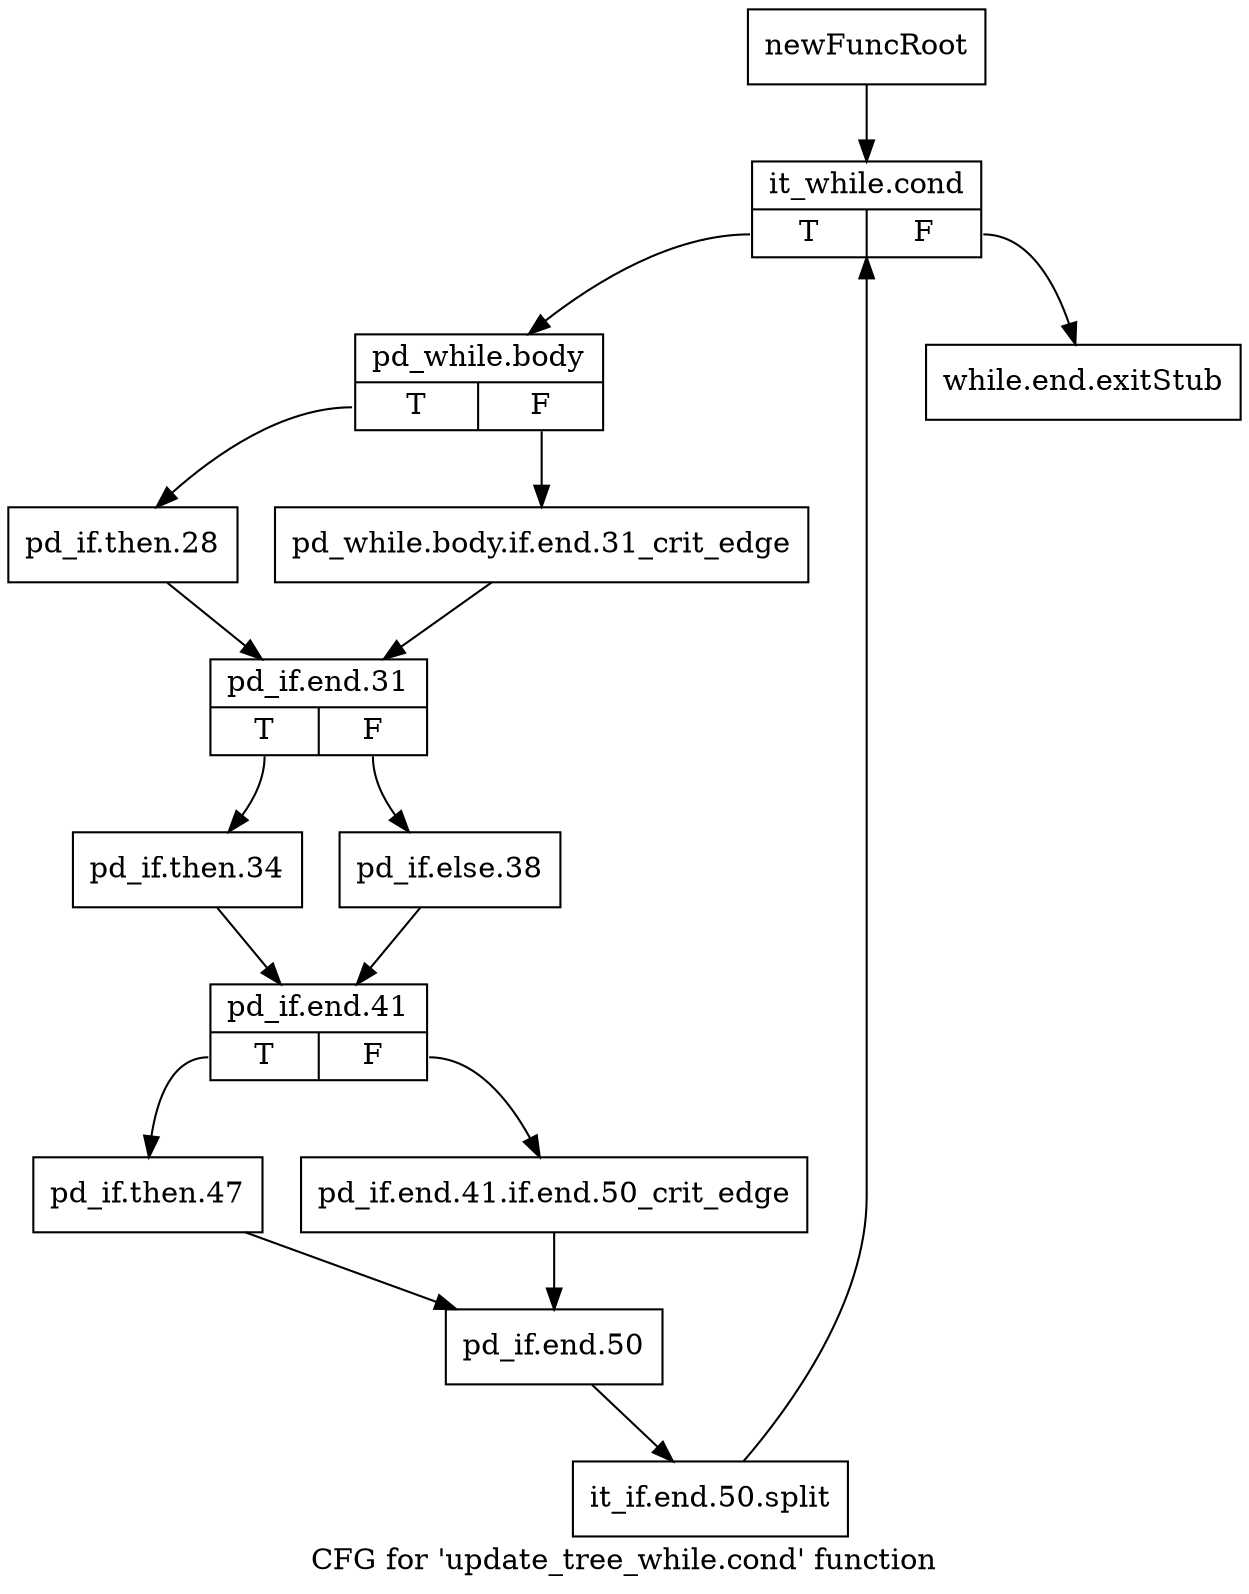 digraph "CFG for 'update_tree_while.cond' function" {
	label="CFG for 'update_tree_while.cond' function";

	Node0x1e3a160 [shape=record,label="{newFuncRoot}"];
	Node0x1e3a160 -> Node0x1e3a200;
	Node0x1e3a1b0 [shape=record,label="{while.end.exitStub}"];
	Node0x1e3a200 [shape=record,label="{it_while.cond|{<s0>T|<s1>F}}"];
	Node0x1e3a200:s0 -> Node0x1e3a250;
	Node0x1e3a200:s1 -> Node0x1e3a1b0;
	Node0x1e3a250 [shape=record,label="{pd_while.body|{<s0>T|<s1>F}}"];
	Node0x1e3a250:s0 -> Node0x1e3a2f0;
	Node0x1e3a250:s1 -> Node0x1e3a2a0;
	Node0x1e3a2a0 [shape=record,label="{pd_while.body.if.end.31_crit_edge}"];
	Node0x1e3a2a0 -> Node0x1e3a340;
	Node0x1e3a2f0 [shape=record,label="{pd_if.then.28}"];
	Node0x1e3a2f0 -> Node0x1e3a340;
	Node0x1e3a340 [shape=record,label="{pd_if.end.31|{<s0>T|<s1>F}}"];
	Node0x1e3a340:s0 -> Node0x1e3a3e0;
	Node0x1e3a340:s1 -> Node0x1e3a390;
	Node0x1e3a390 [shape=record,label="{pd_if.else.38}"];
	Node0x1e3a390 -> Node0x1e3a430;
	Node0x1e3a3e0 [shape=record,label="{pd_if.then.34}"];
	Node0x1e3a3e0 -> Node0x1e3a430;
	Node0x1e3a430 [shape=record,label="{pd_if.end.41|{<s0>T|<s1>F}}"];
	Node0x1e3a430:s0 -> Node0x1e3a4d0;
	Node0x1e3a430:s1 -> Node0x1e3a480;
	Node0x1e3a480 [shape=record,label="{pd_if.end.41.if.end.50_crit_edge}"];
	Node0x1e3a480 -> Node0x1e3a520;
	Node0x1e3a4d0 [shape=record,label="{pd_if.then.47}"];
	Node0x1e3a4d0 -> Node0x1e3a520;
	Node0x1e3a520 [shape=record,label="{pd_if.end.50}"];
	Node0x1e3a520 -> Node0x1ec20f0;
	Node0x1ec20f0 [shape=record,label="{it_if.end.50.split}"];
	Node0x1ec20f0 -> Node0x1e3a200;
}
